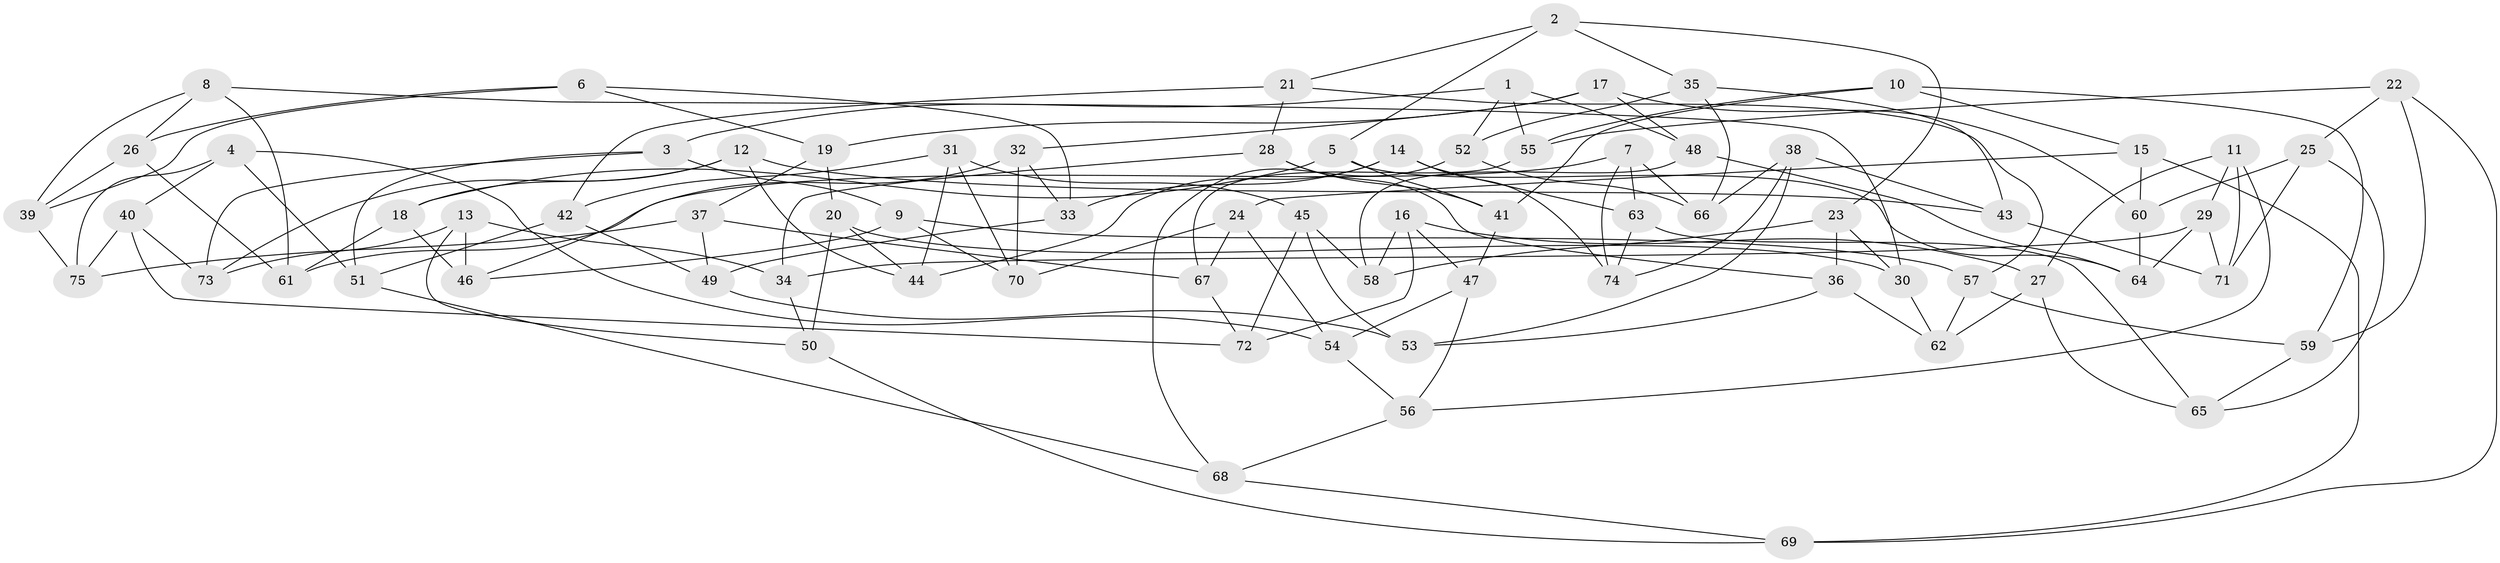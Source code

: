 // coarse degree distribution, {5: 0.4473684210526316, 6: 0.2631578947368421, 4: 0.15789473684210525, 3: 0.07894736842105263, 7: 0.05263157894736842}
// Generated by graph-tools (version 1.1) at 2025/45/03/06/25 01:45:10]
// undirected, 75 vertices, 150 edges
graph export_dot {
graph [start="1"]
  node [color=gray90,style=filled];
  1;
  2;
  3;
  4;
  5;
  6;
  7;
  8;
  9;
  10;
  11;
  12;
  13;
  14;
  15;
  16;
  17;
  18;
  19;
  20;
  21;
  22;
  23;
  24;
  25;
  26;
  27;
  28;
  29;
  30;
  31;
  32;
  33;
  34;
  35;
  36;
  37;
  38;
  39;
  40;
  41;
  42;
  43;
  44;
  45;
  46;
  47;
  48;
  49;
  50;
  51;
  52;
  53;
  54;
  55;
  56;
  57;
  58;
  59;
  60;
  61;
  62;
  63;
  64;
  65;
  66;
  67;
  68;
  69;
  70;
  71;
  72;
  73;
  74;
  75;
  1 -- 3;
  1 -- 48;
  1 -- 52;
  1 -- 55;
  2 -- 5;
  2 -- 21;
  2 -- 23;
  2 -- 35;
  3 -- 73;
  3 -- 9;
  3 -- 51;
  4 -- 75;
  4 -- 54;
  4 -- 51;
  4 -- 40;
  5 -- 64;
  5 -- 18;
  5 -- 41;
  6 -- 19;
  6 -- 39;
  6 -- 26;
  6 -- 33;
  7 -- 63;
  7 -- 66;
  7 -- 61;
  7 -- 74;
  8 -- 61;
  8 -- 30;
  8 -- 39;
  8 -- 26;
  9 -- 70;
  9 -- 46;
  9 -- 57;
  10 -- 55;
  10 -- 41;
  10 -- 15;
  10 -- 59;
  11 -- 29;
  11 -- 71;
  11 -- 56;
  11 -- 27;
  12 -- 73;
  12 -- 44;
  12 -- 18;
  12 -- 43;
  13 -- 73;
  13 -- 50;
  13 -- 46;
  13 -- 34;
  14 -- 44;
  14 -- 74;
  14 -- 63;
  14 -- 33;
  15 -- 60;
  15 -- 69;
  15 -- 24;
  16 -- 47;
  16 -- 72;
  16 -- 27;
  16 -- 58;
  17 -- 19;
  17 -- 60;
  17 -- 32;
  17 -- 48;
  18 -- 46;
  18 -- 61;
  19 -- 37;
  19 -- 20;
  20 -- 30;
  20 -- 50;
  20 -- 44;
  21 -- 28;
  21 -- 57;
  21 -- 42;
  22 -- 25;
  22 -- 59;
  22 -- 55;
  22 -- 69;
  23 -- 36;
  23 -- 30;
  23 -- 58;
  24 -- 70;
  24 -- 67;
  24 -- 54;
  25 -- 65;
  25 -- 60;
  25 -- 71;
  26 -- 61;
  26 -- 39;
  27 -- 62;
  27 -- 65;
  28 -- 41;
  28 -- 34;
  28 -- 36;
  29 -- 64;
  29 -- 71;
  29 -- 34;
  30 -- 62;
  31 -- 70;
  31 -- 42;
  31 -- 45;
  31 -- 44;
  32 -- 33;
  32 -- 70;
  32 -- 46;
  33 -- 49;
  34 -- 50;
  35 -- 43;
  35 -- 52;
  35 -- 66;
  36 -- 62;
  36 -- 53;
  37 -- 67;
  37 -- 75;
  37 -- 49;
  38 -- 74;
  38 -- 53;
  38 -- 66;
  38 -- 43;
  39 -- 75;
  40 -- 72;
  40 -- 75;
  40 -- 73;
  41 -- 47;
  42 -- 51;
  42 -- 49;
  43 -- 71;
  45 -- 53;
  45 -- 72;
  45 -- 58;
  47 -- 56;
  47 -- 54;
  48 -- 58;
  48 -- 64;
  49 -- 53;
  50 -- 69;
  51 -- 68;
  52 -- 66;
  52 -- 68;
  54 -- 56;
  55 -- 67;
  56 -- 68;
  57 -- 62;
  57 -- 59;
  59 -- 65;
  60 -- 64;
  63 -- 74;
  63 -- 65;
  67 -- 72;
  68 -- 69;
}
